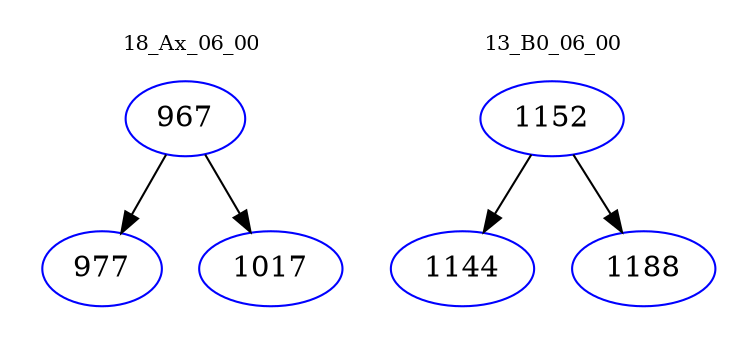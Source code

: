 digraph{
subgraph cluster_0 {
color = white
label = "18_Ax_06_00";
fontsize=10;
T0_967 [label="967", color="blue"]
T0_967 -> T0_977 [color="black"]
T0_977 [label="977", color="blue"]
T0_967 -> T0_1017 [color="black"]
T0_1017 [label="1017", color="blue"]
}
subgraph cluster_1 {
color = white
label = "13_B0_06_00";
fontsize=10;
T1_1152 [label="1152", color="blue"]
T1_1152 -> T1_1144 [color="black"]
T1_1144 [label="1144", color="blue"]
T1_1152 -> T1_1188 [color="black"]
T1_1188 [label="1188", color="blue"]
}
}
